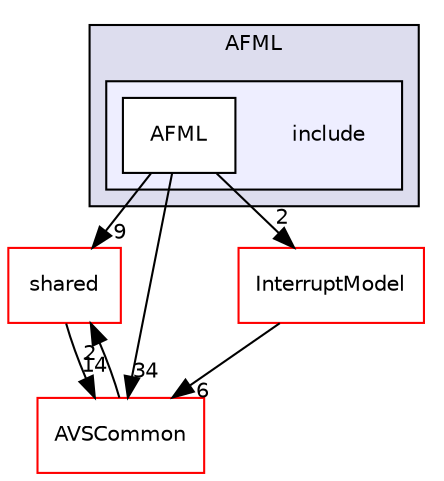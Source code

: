 digraph "/workplace/avs-device-sdk/AFML/include" {
  compound=true
  node [ fontsize="10", fontname="Helvetica"];
  edge [ labelfontsize="10", labelfontname="Helvetica"];
  subgraph clusterdir_15a1dcf98404372b5aa31671439f6987 {
    graph [ bgcolor="#ddddee", pencolor="black", label="AFML" fontname="Helvetica", fontsize="10", URL="dir_15a1dcf98404372b5aa31671439f6987.html"]
  subgraph clusterdir_275bd4c7f9218fea92087aadc583fdf2 {
    graph [ bgcolor="#eeeeff", pencolor="black", label="" URL="dir_275bd4c7f9218fea92087aadc583fdf2.html"];
    dir_275bd4c7f9218fea92087aadc583fdf2 [shape=plaintext label="include"];
    dir_f6d6b70c5306129e9516277034a058e2 [shape=box label="AFML" color="black" fillcolor="white" style="filled" URL="dir_f6d6b70c5306129e9516277034a058e2.html"];
  }
  }
  dir_9982052f7ce695d12571567315b2fafa [shape=box label="shared" fillcolor="white" style="filled" color="red" URL="dir_9982052f7ce695d12571567315b2fafa.html"];
  dir_13e65effb2bde530b17b3d5eefcd0266 [shape=box label="AVSCommon" fillcolor="white" style="filled" color="red" URL="dir_13e65effb2bde530b17b3d5eefcd0266.html"];
  dir_1da5878b5eab0954316ec5377b4b3029 [shape=box label="InterruptModel" fillcolor="white" style="filled" color="red" URL="dir_1da5878b5eab0954316ec5377b4b3029.html"];
  dir_9982052f7ce695d12571567315b2fafa->dir_13e65effb2bde530b17b3d5eefcd0266 [headlabel="14", labeldistance=1.5 headhref="dir_000598_000017.html"];
  dir_13e65effb2bde530b17b3d5eefcd0266->dir_9982052f7ce695d12571567315b2fafa [headlabel="2", labeldistance=1.5 headhref="dir_000017_000598.html"];
  dir_f6d6b70c5306129e9516277034a058e2->dir_9982052f7ce695d12571567315b2fafa [headlabel="9", labeldistance=1.5 headhref="dir_000025_000598.html"];
  dir_f6d6b70c5306129e9516277034a058e2->dir_13e65effb2bde530b17b3d5eefcd0266 [headlabel="34", labeldistance=1.5 headhref="dir_000025_000017.html"];
  dir_f6d6b70c5306129e9516277034a058e2->dir_1da5878b5eab0954316ec5377b4b3029 [headlabel="2", labeldistance=1.5 headhref="dir_000025_000524.html"];
  dir_1da5878b5eab0954316ec5377b4b3029->dir_13e65effb2bde530b17b3d5eefcd0266 [headlabel="6", labeldistance=1.5 headhref="dir_000524_000017.html"];
}
